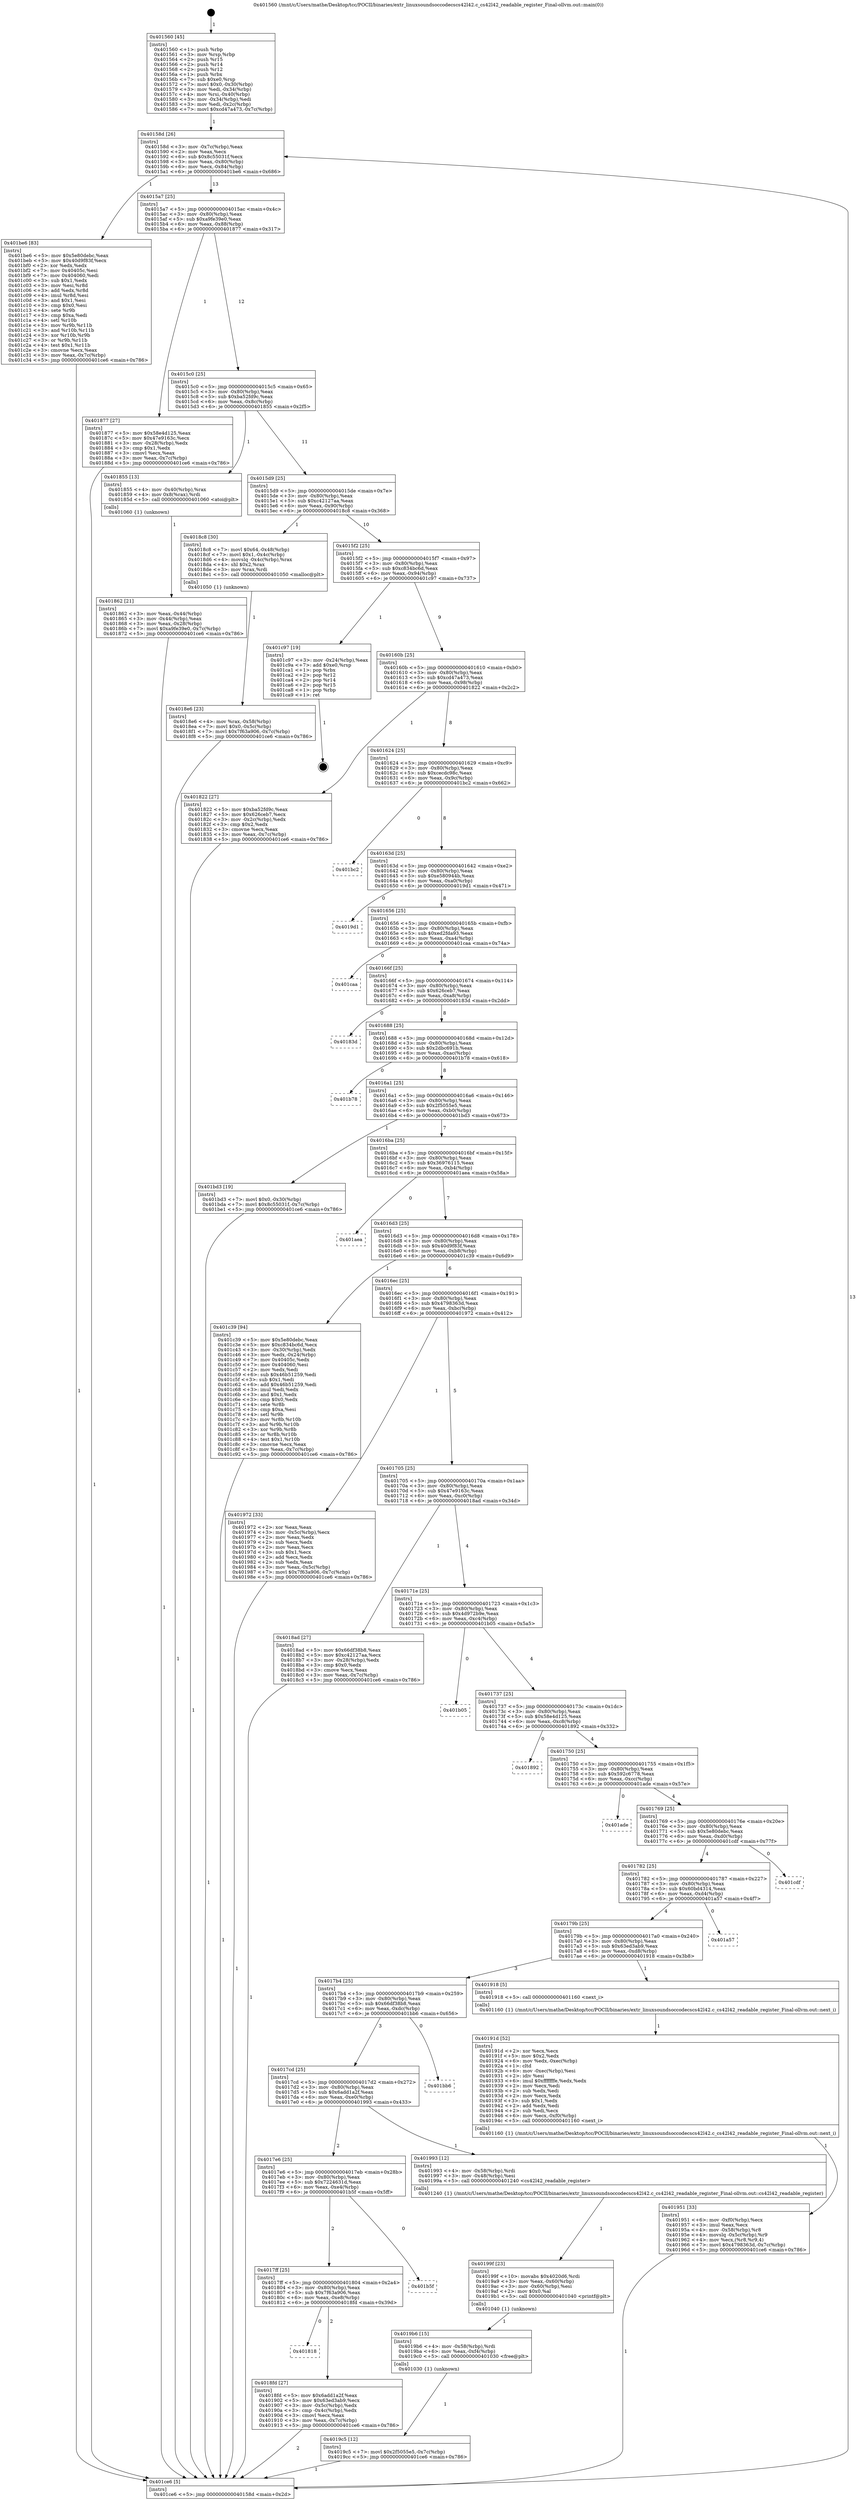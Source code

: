 digraph "0x401560" {
  label = "0x401560 (/mnt/c/Users/mathe/Desktop/tcc/POCII/binaries/extr_linuxsoundsoccodecscs42l42.c_cs42l42_readable_register_Final-ollvm.out::main(0))"
  labelloc = "t"
  node[shape=record]

  Entry [label="",width=0.3,height=0.3,shape=circle,fillcolor=black,style=filled]
  "0x40158d" [label="{
     0x40158d [26]\l
     | [instrs]\l
     &nbsp;&nbsp;0x40158d \<+3\>: mov -0x7c(%rbp),%eax\l
     &nbsp;&nbsp;0x401590 \<+2\>: mov %eax,%ecx\l
     &nbsp;&nbsp;0x401592 \<+6\>: sub $0x8c55031f,%ecx\l
     &nbsp;&nbsp;0x401598 \<+3\>: mov %eax,-0x80(%rbp)\l
     &nbsp;&nbsp;0x40159b \<+6\>: mov %ecx,-0x84(%rbp)\l
     &nbsp;&nbsp;0x4015a1 \<+6\>: je 0000000000401be6 \<main+0x686\>\l
  }"]
  "0x401be6" [label="{
     0x401be6 [83]\l
     | [instrs]\l
     &nbsp;&nbsp;0x401be6 \<+5\>: mov $0x5e80debc,%eax\l
     &nbsp;&nbsp;0x401beb \<+5\>: mov $0x40d9f83f,%ecx\l
     &nbsp;&nbsp;0x401bf0 \<+2\>: xor %edx,%edx\l
     &nbsp;&nbsp;0x401bf2 \<+7\>: mov 0x40405c,%esi\l
     &nbsp;&nbsp;0x401bf9 \<+7\>: mov 0x404060,%edi\l
     &nbsp;&nbsp;0x401c00 \<+3\>: sub $0x1,%edx\l
     &nbsp;&nbsp;0x401c03 \<+3\>: mov %esi,%r8d\l
     &nbsp;&nbsp;0x401c06 \<+3\>: add %edx,%r8d\l
     &nbsp;&nbsp;0x401c09 \<+4\>: imul %r8d,%esi\l
     &nbsp;&nbsp;0x401c0d \<+3\>: and $0x1,%esi\l
     &nbsp;&nbsp;0x401c10 \<+3\>: cmp $0x0,%esi\l
     &nbsp;&nbsp;0x401c13 \<+4\>: sete %r9b\l
     &nbsp;&nbsp;0x401c17 \<+3\>: cmp $0xa,%edi\l
     &nbsp;&nbsp;0x401c1a \<+4\>: setl %r10b\l
     &nbsp;&nbsp;0x401c1e \<+3\>: mov %r9b,%r11b\l
     &nbsp;&nbsp;0x401c21 \<+3\>: and %r10b,%r11b\l
     &nbsp;&nbsp;0x401c24 \<+3\>: xor %r10b,%r9b\l
     &nbsp;&nbsp;0x401c27 \<+3\>: or %r9b,%r11b\l
     &nbsp;&nbsp;0x401c2a \<+4\>: test $0x1,%r11b\l
     &nbsp;&nbsp;0x401c2e \<+3\>: cmovne %ecx,%eax\l
     &nbsp;&nbsp;0x401c31 \<+3\>: mov %eax,-0x7c(%rbp)\l
     &nbsp;&nbsp;0x401c34 \<+5\>: jmp 0000000000401ce6 \<main+0x786\>\l
  }"]
  "0x4015a7" [label="{
     0x4015a7 [25]\l
     | [instrs]\l
     &nbsp;&nbsp;0x4015a7 \<+5\>: jmp 00000000004015ac \<main+0x4c\>\l
     &nbsp;&nbsp;0x4015ac \<+3\>: mov -0x80(%rbp),%eax\l
     &nbsp;&nbsp;0x4015af \<+5\>: sub $0xa9fe39e0,%eax\l
     &nbsp;&nbsp;0x4015b4 \<+6\>: mov %eax,-0x88(%rbp)\l
     &nbsp;&nbsp;0x4015ba \<+6\>: je 0000000000401877 \<main+0x317\>\l
  }"]
  Exit [label="",width=0.3,height=0.3,shape=circle,fillcolor=black,style=filled,peripheries=2]
  "0x401877" [label="{
     0x401877 [27]\l
     | [instrs]\l
     &nbsp;&nbsp;0x401877 \<+5\>: mov $0x58e4d125,%eax\l
     &nbsp;&nbsp;0x40187c \<+5\>: mov $0x47e9163c,%ecx\l
     &nbsp;&nbsp;0x401881 \<+3\>: mov -0x28(%rbp),%edx\l
     &nbsp;&nbsp;0x401884 \<+3\>: cmp $0x1,%edx\l
     &nbsp;&nbsp;0x401887 \<+3\>: cmovl %ecx,%eax\l
     &nbsp;&nbsp;0x40188a \<+3\>: mov %eax,-0x7c(%rbp)\l
     &nbsp;&nbsp;0x40188d \<+5\>: jmp 0000000000401ce6 \<main+0x786\>\l
  }"]
  "0x4015c0" [label="{
     0x4015c0 [25]\l
     | [instrs]\l
     &nbsp;&nbsp;0x4015c0 \<+5\>: jmp 00000000004015c5 \<main+0x65\>\l
     &nbsp;&nbsp;0x4015c5 \<+3\>: mov -0x80(%rbp),%eax\l
     &nbsp;&nbsp;0x4015c8 \<+5\>: sub $0xba52fd9c,%eax\l
     &nbsp;&nbsp;0x4015cd \<+6\>: mov %eax,-0x8c(%rbp)\l
     &nbsp;&nbsp;0x4015d3 \<+6\>: je 0000000000401855 \<main+0x2f5\>\l
  }"]
  "0x4019c5" [label="{
     0x4019c5 [12]\l
     | [instrs]\l
     &nbsp;&nbsp;0x4019c5 \<+7\>: movl $0x2f5055e5,-0x7c(%rbp)\l
     &nbsp;&nbsp;0x4019cc \<+5\>: jmp 0000000000401ce6 \<main+0x786\>\l
  }"]
  "0x401855" [label="{
     0x401855 [13]\l
     | [instrs]\l
     &nbsp;&nbsp;0x401855 \<+4\>: mov -0x40(%rbp),%rax\l
     &nbsp;&nbsp;0x401859 \<+4\>: mov 0x8(%rax),%rdi\l
     &nbsp;&nbsp;0x40185d \<+5\>: call 0000000000401060 \<atoi@plt\>\l
     | [calls]\l
     &nbsp;&nbsp;0x401060 \{1\} (unknown)\l
  }"]
  "0x4015d9" [label="{
     0x4015d9 [25]\l
     | [instrs]\l
     &nbsp;&nbsp;0x4015d9 \<+5\>: jmp 00000000004015de \<main+0x7e\>\l
     &nbsp;&nbsp;0x4015de \<+3\>: mov -0x80(%rbp),%eax\l
     &nbsp;&nbsp;0x4015e1 \<+5\>: sub $0xc42127aa,%eax\l
     &nbsp;&nbsp;0x4015e6 \<+6\>: mov %eax,-0x90(%rbp)\l
     &nbsp;&nbsp;0x4015ec \<+6\>: je 00000000004018c8 \<main+0x368\>\l
  }"]
  "0x4019b6" [label="{
     0x4019b6 [15]\l
     | [instrs]\l
     &nbsp;&nbsp;0x4019b6 \<+4\>: mov -0x58(%rbp),%rdi\l
     &nbsp;&nbsp;0x4019ba \<+6\>: mov %eax,-0xf4(%rbp)\l
     &nbsp;&nbsp;0x4019c0 \<+5\>: call 0000000000401030 \<free@plt\>\l
     | [calls]\l
     &nbsp;&nbsp;0x401030 \{1\} (unknown)\l
  }"]
  "0x4018c8" [label="{
     0x4018c8 [30]\l
     | [instrs]\l
     &nbsp;&nbsp;0x4018c8 \<+7\>: movl $0x64,-0x48(%rbp)\l
     &nbsp;&nbsp;0x4018cf \<+7\>: movl $0x1,-0x4c(%rbp)\l
     &nbsp;&nbsp;0x4018d6 \<+4\>: movslq -0x4c(%rbp),%rax\l
     &nbsp;&nbsp;0x4018da \<+4\>: shl $0x2,%rax\l
     &nbsp;&nbsp;0x4018de \<+3\>: mov %rax,%rdi\l
     &nbsp;&nbsp;0x4018e1 \<+5\>: call 0000000000401050 \<malloc@plt\>\l
     | [calls]\l
     &nbsp;&nbsp;0x401050 \{1\} (unknown)\l
  }"]
  "0x4015f2" [label="{
     0x4015f2 [25]\l
     | [instrs]\l
     &nbsp;&nbsp;0x4015f2 \<+5\>: jmp 00000000004015f7 \<main+0x97\>\l
     &nbsp;&nbsp;0x4015f7 \<+3\>: mov -0x80(%rbp),%eax\l
     &nbsp;&nbsp;0x4015fa \<+5\>: sub $0xc834bc6d,%eax\l
     &nbsp;&nbsp;0x4015ff \<+6\>: mov %eax,-0x94(%rbp)\l
     &nbsp;&nbsp;0x401605 \<+6\>: je 0000000000401c97 \<main+0x737\>\l
  }"]
  "0x40199f" [label="{
     0x40199f [23]\l
     | [instrs]\l
     &nbsp;&nbsp;0x40199f \<+10\>: movabs $0x4020d6,%rdi\l
     &nbsp;&nbsp;0x4019a9 \<+3\>: mov %eax,-0x60(%rbp)\l
     &nbsp;&nbsp;0x4019ac \<+3\>: mov -0x60(%rbp),%esi\l
     &nbsp;&nbsp;0x4019af \<+2\>: mov $0x0,%al\l
     &nbsp;&nbsp;0x4019b1 \<+5\>: call 0000000000401040 \<printf@plt\>\l
     | [calls]\l
     &nbsp;&nbsp;0x401040 \{1\} (unknown)\l
  }"]
  "0x401c97" [label="{
     0x401c97 [19]\l
     | [instrs]\l
     &nbsp;&nbsp;0x401c97 \<+3\>: mov -0x24(%rbp),%eax\l
     &nbsp;&nbsp;0x401c9a \<+7\>: add $0xe0,%rsp\l
     &nbsp;&nbsp;0x401ca1 \<+1\>: pop %rbx\l
     &nbsp;&nbsp;0x401ca2 \<+2\>: pop %r12\l
     &nbsp;&nbsp;0x401ca4 \<+2\>: pop %r14\l
     &nbsp;&nbsp;0x401ca6 \<+2\>: pop %r15\l
     &nbsp;&nbsp;0x401ca8 \<+1\>: pop %rbp\l
     &nbsp;&nbsp;0x401ca9 \<+1\>: ret\l
  }"]
  "0x40160b" [label="{
     0x40160b [25]\l
     | [instrs]\l
     &nbsp;&nbsp;0x40160b \<+5\>: jmp 0000000000401610 \<main+0xb0\>\l
     &nbsp;&nbsp;0x401610 \<+3\>: mov -0x80(%rbp),%eax\l
     &nbsp;&nbsp;0x401613 \<+5\>: sub $0xcd47a473,%eax\l
     &nbsp;&nbsp;0x401618 \<+6\>: mov %eax,-0x98(%rbp)\l
     &nbsp;&nbsp;0x40161e \<+6\>: je 0000000000401822 \<main+0x2c2\>\l
  }"]
  "0x401951" [label="{
     0x401951 [33]\l
     | [instrs]\l
     &nbsp;&nbsp;0x401951 \<+6\>: mov -0xf0(%rbp),%ecx\l
     &nbsp;&nbsp;0x401957 \<+3\>: imul %eax,%ecx\l
     &nbsp;&nbsp;0x40195a \<+4\>: mov -0x58(%rbp),%r8\l
     &nbsp;&nbsp;0x40195e \<+4\>: movslq -0x5c(%rbp),%r9\l
     &nbsp;&nbsp;0x401962 \<+4\>: mov %ecx,(%r8,%r9,4)\l
     &nbsp;&nbsp;0x401966 \<+7\>: movl $0x4798363d,-0x7c(%rbp)\l
     &nbsp;&nbsp;0x40196d \<+5\>: jmp 0000000000401ce6 \<main+0x786\>\l
  }"]
  "0x401822" [label="{
     0x401822 [27]\l
     | [instrs]\l
     &nbsp;&nbsp;0x401822 \<+5\>: mov $0xba52fd9c,%eax\l
     &nbsp;&nbsp;0x401827 \<+5\>: mov $0x626ceb7,%ecx\l
     &nbsp;&nbsp;0x40182c \<+3\>: mov -0x2c(%rbp),%edx\l
     &nbsp;&nbsp;0x40182f \<+3\>: cmp $0x2,%edx\l
     &nbsp;&nbsp;0x401832 \<+3\>: cmovne %ecx,%eax\l
     &nbsp;&nbsp;0x401835 \<+3\>: mov %eax,-0x7c(%rbp)\l
     &nbsp;&nbsp;0x401838 \<+5\>: jmp 0000000000401ce6 \<main+0x786\>\l
  }"]
  "0x401624" [label="{
     0x401624 [25]\l
     | [instrs]\l
     &nbsp;&nbsp;0x401624 \<+5\>: jmp 0000000000401629 \<main+0xc9\>\l
     &nbsp;&nbsp;0x401629 \<+3\>: mov -0x80(%rbp),%eax\l
     &nbsp;&nbsp;0x40162c \<+5\>: sub $0xcecdc98c,%eax\l
     &nbsp;&nbsp;0x401631 \<+6\>: mov %eax,-0x9c(%rbp)\l
     &nbsp;&nbsp;0x401637 \<+6\>: je 0000000000401bc2 \<main+0x662\>\l
  }"]
  "0x401ce6" [label="{
     0x401ce6 [5]\l
     | [instrs]\l
     &nbsp;&nbsp;0x401ce6 \<+5\>: jmp 000000000040158d \<main+0x2d\>\l
  }"]
  "0x401560" [label="{
     0x401560 [45]\l
     | [instrs]\l
     &nbsp;&nbsp;0x401560 \<+1\>: push %rbp\l
     &nbsp;&nbsp;0x401561 \<+3\>: mov %rsp,%rbp\l
     &nbsp;&nbsp;0x401564 \<+2\>: push %r15\l
     &nbsp;&nbsp;0x401566 \<+2\>: push %r14\l
     &nbsp;&nbsp;0x401568 \<+2\>: push %r12\l
     &nbsp;&nbsp;0x40156a \<+1\>: push %rbx\l
     &nbsp;&nbsp;0x40156b \<+7\>: sub $0xe0,%rsp\l
     &nbsp;&nbsp;0x401572 \<+7\>: movl $0x0,-0x30(%rbp)\l
     &nbsp;&nbsp;0x401579 \<+3\>: mov %edi,-0x34(%rbp)\l
     &nbsp;&nbsp;0x40157c \<+4\>: mov %rsi,-0x40(%rbp)\l
     &nbsp;&nbsp;0x401580 \<+3\>: mov -0x34(%rbp),%edi\l
     &nbsp;&nbsp;0x401583 \<+3\>: mov %edi,-0x2c(%rbp)\l
     &nbsp;&nbsp;0x401586 \<+7\>: movl $0xcd47a473,-0x7c(%rbp)\l
  }"]
  "0x401862" [label="{
     0x401862 [21]\l
     | [instrs]\l
     &nbsp;&nbsp;0x401862 \<+3\>: mov %eax,-0x44(%rbp)\l
     &nbsp;&nbsp;0x401865 \<+3\>: mov -0x44(%rbp),%eax\l
     &nbsp;&nbsp;0x401868 \<+3\>: mov %eax,-0x28(%rbp)\l
     &nbsp;&nbsp;0x40186b \<+7\>: movl $0xa9fe39e0,-0x7c(%rbp)\l
     &nbsp;&nbsp;0x401872 \<+5\>: jmp 0000000000401ce6 \<main+0x786\>\l
  }"]
  "0x40191d" [label="{
     0x40191d [52]\l
     | [instrs]\l
     &nbsp;&nbsp;0x40191d \<+2\>: xor %ecx,%ecx\l
     &nbsp;&nbsp;0x40191f \<+5\>: mov $0x2,%edx\l
     &nbsp;&nbsp;0x401924 \<+6\>: mov %edx,-0xec(%rbp)\l
     &nbsp;&nbsp;0x40192a \<+1\>: cltd\l
     &nbsp;&nbsp;0x40192b \<+6\>: mov -0xec(%rbp),%esi\l
     &nbsp;&nbsp;0x401931 \<+2\>: idiv %esi\l
     &nbsp;&nbsp;0x401933 \<+6\>: imul $0xfffffffe,%edx,%edx\l
     &nbsp;&nbsp;0x401939 \<+2\>: mov %ecx,%edi\l
     &nbsp;&nbsp;0x40193b \<+2\>: sub %edx,%edi\l
     &nbsp;&nbsp;0x40193d \<+2\>: mov %ecx,%edx\l
     &nbsp;&nbsp;0x40193f \<+3\>: sub $0x1,%edx\l
     &nbsp;&nbsp;0x401942 \<+2\>: add %edx,%edi\l
     &nbsp;&nbsp;0x401944 \<+2\>: sub %edi,%ecx\l
     &nbsp;&nbsp;0x401946 \<+6\>: mov %ecx,-0xf0(%rbp)\l
     &nbsp;&nbsp;0x40194c \<+5\>: call 0000000000401160 \<next_i\>\l
     | [calls]\l
     &nbsp;&nbsp;0x401160 \{1\} (/mnt/c/Users/mathe/Desktop/tcc/POCII/binaries/extr_linuxsoundsoccodecscs42l42.c_cs42l42_readable_register_Final-ollvm.out::next_i)\l
  }"]
  "0x401bc2" [label="{
     0x401bc2\l
  }", style=dashed]
  "0x40163d" [label="{
     0x40163d [25]\l
     | [instrs]\l
     &nbsp;&nbsp;0x40163d \<+5\>: jmp 0000000000401642 \<main+0xe2\>\l
     &nbsp;&nbsp;0x401642 \<+3\>: mov -0x80(%rbp),%eax\l
     &nbsp;&nbsp;0x401645 \<+5\>: sub $0xe580944b,%eax\l
     &nbsp;&nbsp;0x40164a \<+6\>: mov %eax,-0xa0(%rbp)\l
     &nbsp;&nbsp;0x401650 \<+6\>: je 00000000004019d1 \<main+0x471\>\l
  }"]
  "0x401818" [label="{
     0x401818\l
  }", style=dashed]
  "0x4019d1" [label="{
     0x4019d1\l
  }", style=dashed]
  "0x401656" [label="{
     0x401656 [25]\l
     | [instrs]\l
     &nbsp;&nbsp;0x401656 \<+5\>: jmp 000000000040165b \<main+0xfb\>\l
     &nbsp;&nbsp;0x40165b \<+3\>: mov -0x80(%rbp),%eax\l
     &nbsp;&nbsp;0x40165e \<+5\>: sub $0xed2fda93,%eax\l
     &nbsp;&nbsp;0x401663 \<+6\>: mov %eax,-0xa4(%rbp)\l
     &nbsp;&nbsp;0x401669 \<+6\>: je 0000000000401caa \<main+0x74a\>\l
  }"]
  "0x4018fd" [label="{
     0x4018fd [27]\l
     | [instrs]\l
     &nbsp;&nbsp;0x4018fd \<+5\>: mov $0x6add1a2f,%eax\l
     &nbsp;&nbsp;0x401902 \<+5\>: mov $0x63ed3ab9,%ecx\l
     &nbsp;&nbsp;0x401907 \<+3\>: mov -0x5c(%rbp),%edx\l
     &nbsp;&nbsp;0x40190a \<+3\>: cmp -0x4c(%rbp),%edx\l
     &nbsp;&nbsp;0x40190d \<+3\>: cmovl %ecx,%eax\l
     &nbsp;&nbsp;0x401910 \<+3\>: mov %eax,-0x7c(%rbp)\l
     &nbsp;&nbsp;0x401913 \<+5\>: jmp 0000000000401ce6 \<main+0x786\>\l
  }"]
  "0x401caa" [label="{
     0x401caa\l
  }", style=dashed]
  "0x40166f" [label="{
     0x40166f [25]\l
     | [instrs]\l
     &nbsp;&nbsp;0x40166f \<+5\>: jmp 0000000000401674 \<main+0x114\>\l
     &nbsp;&nbsp;0x401674 \<+3\>: mov -0x80(%rbp),%eax\l
     &nbsp;&nbsp;0x401677 \<+5\>: sub $0x626ceb7,%eax\l
     &nbsp;&nbsp;0x40167c \<+6\>: mov %eax,-0xa8(%rbp)\l
     &nbsp;&nbsp;0x401682 \<+6\>: je 000000000040183d \<main+0x2dd\>\l
  }"]
  "0x4017ff" [label="{
     0x4017ff [25]\l
     | [instrs]\l
     &nbsp;&nbsp;0x4017ff \<+5\>: jmp 0000000000401804 \<main+0x2a4\>\l
     &nbsp;&nbsp;0x401804 \<+3\>: mov -0x80(%rbp),%eax\l
     &nbsp;&nbsp;0x401807 \<+5\>: sub $0x7f63a906,%eax\l
     &nbsp;&nbsp;0x40180c \<+6\>: mov %eax,-0xe8(%rbp)\l
     &nbsp;&nbsp;0x401812 \<+6\>: je 00000000004018fd \<main+0x39d\>\l
  }"]
  "0x40183d" [label="{
     0x40183d\l
  }", style=dashed]
  "0x401688" [label="{
     0x401688 [25]\l
     | [instrs]\l
     &nbsp;&nbsp;0x401688 \<+5\>: jmp 000000000040168d \<main+0x12d\>\l
     &nbsp;&nbsp;0x40168d \<+3\>: mov -0x80(%rbp),%eax\l
     &nbsp;&nbsp;0x401690 \<+5\>: sub $0x2dbc691b,%eax\l
     &nbsp;&nbsp;0x401695 \<+6\>: mov %eax,-0xac(%rbp)\l
     &nbsp;&nbsp;0x40169b \<+6\>: je 0000000000401b78 \<main+0x618\>\l
  }"]
  "0x401b5f" [label="{
     0x401b5f\l
  }", style=dashed]
  "0x401b78" [label="{
     0x401b78\l
  }", style=dashed]
  "0x4016a1" [label="{
     0x4016a1 [25]\l
     | [instrs]\l
     &nbsp;&nbsp;0x4016a1 \<+5\>: jmp 00000000004016a6 \<main+0x146\>\l
     &nbsp;&nbsp;0x4016a6 \<+3\>: mov -0x80(%rbp),%eax\l
     &nbsp;&nbsp;0x4016a9 \<+5\>: sub $0x2f5055e5,%eax\l
     &nbsp;&nbsp;0x4016ae \<+6\>: mov %eax,-0xb0(%rbp)\l
     &nbsp;&nbsp;0x4016b4 \<+6\>: je 0000000000401bd3 \<main+0x673\>\l
  }"]
  "0x4017e6" [label="{
     0x4017e6 [25]\l
     | [instrs]\l
     &nbsp;&nbsp;0x4017e6 \<+5\>: jmp 00000000004017eb \<main+0x28b\>\l
     &nbsp;&nbsp;0x4017eb \<+3\>: mov -0x80(%rbp),%eax\l
     &nbsp;&nbsp;0x4017ee \<+5\>: sub $0x7224631d,%eax\l
     &nbsp;&nbsp;0x4017f3 \<+6\>: mov %eax,-0xe4(%rbp)\l
     &nbsp;&nbsp;0x4017f9 \<+6\>: je 0000000000401b5f \<main+0x5ff\>\l
  }"]
  "0x401bd3" [label="{
     0x401bd3 [19]\l
     | [instrs]\l
     &nbsp;&nbsp;0x401bd3 \<+7\>: movl $0x0,-0x30(%rbp)\l
     &nbsp;&nbsp;0x401bda \<+7\>: movl $0x8c55031f,-0x7c(%rbp)\l
     &nbsp;&nbsp;0x401be1 \<+5\>: jmp 0000000000401ce6 \<main+0x786\>\l
  }"]
  "0x4016ba" [label="{
     0x4016ba [25]\l
     | [instrs]\l
     &nbsp;&nbsp;0x4016ba \<+5\>: jmp 00000000004016bf \<main+0x15f\>\l
     &nbsp;&nbsp;0x4016bf \<+3\>: mov -0x80(%rbp),%eax\l
     &nbsp;&nbsp;0x4016c2 \<+5\>: sub $0x36976115,%eax\l
     &nbsp;&nbsp;0x4016c7 \<+6\>: mov %eax,-0xb4(%rbp)\l
     &nbsp;&nbsp;0x4016cd \<+6\>: je 0000000000401aea \<main+0x58a\>\l
  }"]
  "0x401993" [label="{
     0x401993 [12]\l
     | [instrs]\l
     &nbsp;&nbsp;0x401993 \<+4\>: mov -0x58(%rbp),%rdi\l
     &nbsp;&nbsp;0x401997 \<+3\>: mov -0x48(%rbp),%esi\l
     &nbsp;&nbsp;0x40199a \<+5\>: call 0000000000401240 \<cs42l42_readable_register\>\l
     | [calls]\l
     &nbsp;&nbsp;0x401240 \{1\} (/mnt/c/Users/mathe/Desktop/tcc/POCII/binaries/extr_linuxsoundsoccodecscs42l42.c_cs42l42_readable_register_Final-ollvm.out::cs42l42_readable_register)\l
  }"]
  "0x401aea" [label="{
     0x401aea\l
  }", style=dashed]
  "0x4016d3" [label="{
     0x4016d3 [25]\l
     | [instrs]\l
     &nbsp;&nbsp;0x4016d3 \<+5\>: jmp 00000000004016d8 \<main+0x178\>\l
     &nbsp;&nbsp;0x4016d8 \<+3\>: mov -0x80(%rbp),%eax\l
     &nbsp;&nbsp;0x4016db \<+5\>: sub $0x40d9f83f,%eax\l
     &nbsp;&nbsp;0x4016e0 \<+6\>: mov %eax,-0xb8(%rbp)\l
     &nbsp;&nbsp;0x4016e6 \<+6\>: je 0000000000401c39 \<main+0x6d9\>\l
  }"]
  "0x4017cd" [label="{
     0x4017cd [25]\l
     | [instrs]\l
     &nbsp;&nbsp;0x4017cd \<+5\>: jmp 00000000004017d2 \<main+0x272\>\l
     &nbsp;&nbsp;0x4017d2 \<+3\>: mov -0x80(%rbp),%eax\l
     &nbsp;&nbsp;0x4017d5 \<+5\>: sub $0x6add1a2f,%eax\l
     &nbsp;&nbsp;0x4017da \<+6\>: mov %eax,-0xe0(%rbp)\l
     &nbsp;&nbsp;0x4017e0 \<+6\>: je 0000000000401993 \<main+0x433\>\l
  }"]
  "0x401c39" [label="{
     0x401c39 [94]\l
     | [instrs]\l
     &nbsp;&nbsp;0x401c39 \<+5\>: mov $0x5e80debc,%eax\l
     &nbsp;&nbsp;0x401c3e \<+5\>: mov $0xc834bc6d,%ecx\l
     &nbsp;&nbsp;0x401c43 \<+3\>: mov -0x30(%rbp),%edx\l
     &nbsp;&nbsp;0x401c46 \<+3\>: mov %edx,-0x24(%rbp)\l
     &nbsp;&nbsp;0x401c49 \<+7\>: mov 0x40405c,%edx\l
     &nbsp;&nbsp;0x401c50 \<+7\>: mov 0x404060,%esi\l
     &nbsp;&nbsp;0x401c57 \<+2\>: mov %edx,%edi\l
     &nbsp;&nbsp;0x401c59 \<+6\>: sub $0x46b51259,%edi\l
     &nbsp;&nbsp;0x401c5f \<+3\>: sub $0x1,%edi\l
     &nbsp;&nbsp;0x401c62 \<+6\>: add $0x46b51259,%edi\l
     &nbsp;&nbsp;0x401c68 \<+3\>: imul %edi,%edx\l
     &nbsp;&nbsp;0x401c6b \<+3\>: and $0x1,%edx\l
     &nbsp;&nbsp;0x401c6e \<+3\>: cmp $0x0,%edx\l
     &nbsp;&nbsp;0x401c71 \<+4\>: sete %r8b\l
     &nbsp;&nbsp;0x401c75 \<+3\>: cmp $0xa,%esi\l
     &nbsp;&nbsp;0x401c78 \<+4\>: setl %r9b\l
     &nbsp;&nbsp;0x401c7c \<+3\>: mov %r8b,%r10b\l
     &nbsp;&nbsp;0x401c7f \<+3\>: and %r9b,%r10b\l
     &nbsp;&nbsp;0x401c82 \<+3\>: xor %r9b,%r8b\l
     &nbsp;&nbsp;0x401c85 \<+3\>: or %r8b,%r10b\l
     &nbsp;&nbsp;0x401c88 \<+4\>: test $0x1,%r10b\l
     &nbsp;&nbsp;0x401c8c \<+3\>: cmovne %ecx,%eax\l
     &nbsp;&nbsp;0x401c8f \<+3\>: mov %eax,-0x7c(%rbp)\l
     &nbsp;&nbsp;0x401c92 \<+5\>: jmp 0000000000401ce6 \<main+0x786\>\l
  }"]
  "0x4016ec" [label="{
     0x4016ec [25]\l
     | [instrs]\l
     &nbsp;&nbsp;0x4016ec \<+5\>: jmp 00000000004016f1 \<main+0x191\>\l
     &nbsp;&nbsp;0x4016f1 \<+3\>: mov -0x80(%rbp),%eax\l
     &nbsp;&nbsp;0x4016f4 \<+5\>: sub $0x4798363d,%eax\l
     &nbsp;&nbsp;0x4016f9 \<+6\>: mov %eax,-0xbc(%rbp)\l
     &nbsp;&nbsp;0x4016ff \<+6\>: je 0000000000401972 \<main+0x412\>\l
  }"]
  "0x401bb6" [label="{
     0x401bb6\l
  }", style=dashed]
  "0x401972" [label="{
     0x401972 [33]\l
     | [instrs]\l
     &nbsp;&nbsp;0x401972 \<+2\>: xor %eax,%eax\l
     &nbsp;&nbsp;0x401974 \<+3\>: mov -0x5c(%rbp),%ecx\l
     &nbsp;&nbsp;0x401977 \<+2\>: mov %eax,%edx\l
     &nbsp;&nbsp;0x401979 \<+2\>: sub %ecx,%edx\l
     &nbsp;&nbsp;0x40197b \<+2\>: mov %eax,%ecx\l
     &nbsp;&nbsp;0x40197d \<+3\>: sub $0x1,%ecx\l
     &nbsp;&nbsp;0x401980 \<+2\>: add %ecx,%edx\l
     &nbsp;&nbsp;0x401982 \<+2\>: sub %edx,%eax\l
     &nbsp;&nbsp;0x401984 \<+3\>: mov %eax,-0x5c(%rbp)\l
     &nbsp;&nbsp;0x401987 \<+7\>: movl $0x7f63a906,-0x7c(%rbp)\l
     &nbsp;&nbsp;0x40198e \<+5\>: jmp 0000000000401ce6 \<main+0x786\>\l
  }"]
  "0x401705" [label="{
     0x401705 [25]\l
     | [instrs]\l
     &nbsp;&nbsp;0x401705 \<+5\>: jmp 000000000040170a \<main+0x1aa\>\l
     &nbsp;&nbsp;0x40170a \<+3\>: mov -0x80(%rbp),%eax\l
     &nbsp;&nbsp;0x40170d \<+5\>: sub $0x47e9163c,%eax\l
     &nbsp;&nbsp;0x401712 \<+6\>: mov %eax,-0xc0(%rbp)\l
     &nbsp;&nbsp;0x401718 \<+6\>: je 00000000004018ad \<main+0x34d\>\l
  }"]
  "0x4017b4" [label="{
     0x4017b4 [25]\l
     | [instrs]\l
     &nbsp;&nbsp;0x4017b4 \<+5\>: jmp 00000000004017b9 \<main+0x259\>\l
     &nbsp;&nbsp;0x4017b9 \<+3\>: mov -0x80(%rbp),%eax\l
     &nbsp;&nbsp;0x4017bc \<+5\>: sub $0x66df38b8,%eax\l
     &nbsp;&nbsp;0x4017c1 \<+6\>: mov %eax,-0xdc(%rbp)\l
     &nbsp;&nbsp;0x4017c7 \<+6\>: je 0000000000401bb6 \<main+0x656\>\l
  }"]
  "0x4018ad" [label="{
     0x4018ad [27]\l
     | [instrs]\l
     &nbsp;&nbsp;0x4018ad \<+5\>: mov $0x66df38b8,%eax\l
     &nbsp;&nbsp;0x4018b2 \<+5\>: mov $0xc42127aa,%ecx\l
     &nbsp;&nbsp;0x4018b7 \<+3\>: mov -0x28(%rbp),%edx\l
     &nbsp;&nbsp;0x4018ba \<+3\>: cmp $0x0,%edx\l
     &nbsp;&nbsp;0x4018bd \<+3\>: cmove %ecx,%eax\l
     &nbsp;&nbsp;0x4018c0 \<+3\>: mov %eax,-0x7c(%rbp)\l
     &nbsp;&nbsp;0x4018c3 \<+5\>: jmp 0000000000401ce6 \<main+0x786\>\l
  }"]
  "0x40171e" [label="{
     0x40171e [25]\l
     | [instrs]\l
     &nbsp;&nbsp;0x40171e \<+5\>: jmp 0000000000401723 \<main+0x1c3\>\l
     &nbsp;&nbsp;0x401723 \<+3\>: mov -0x80(%rbp),%eax\l
     &nbsp;&nbsp;0x401726 \<+5\>: sub $0x4d972b9e,%eax\l
     &nbsp;&nbsp;0x40172b \<+6\>: mov %eax,-0xc4(%rbp)\l
     &nbsp;&nbsp;0x401731 \<+6\>: je 0000000000401b05 \<main+0x5a5\>\l
  }"]
  "0x4018e6" [label="{
     0x4018e6 [23]\l
     | [instrs]\l
     &nbsp;&nbsp;0x4018e6 \<+4\>: mov %rax,-0x58(%rbp)\l
     &nbsp;&nbsp;0x4018ea \<+7\>: movl $0x0,-0x5c(%rbp)\l
     &nbsp;&nbsp;0x4018f1 \<+7\>: movl $0x7f63a906,-0x7c(%rbp)\l
     &nbsp;&nbsp;0x4018f8 \<+5\>: jmp 0000000000401ce6 \<main+0x786\>\l
  }"]
  "0x401918" [label="{
     0x401918 [5]\l
     | [instrs]\l
     &nbsp;&nbsp;0x401918 \<+5\>: call 0000000000401160 \<next_i\>\l
     | [calls]\l
     &nbsp;&nbsp;0x401160 \{1\} (/mnt/c/Users/mathe/Desktop/tcc/POCII/binaries/extr_linuxsoundsoccodecscs42l42.c_cs42l42_readable_register_Final-ollvm.out::next_i)\l
  }"]
  "0x401b05" [label="{
     0x401b05\l
  }", style=dashed]
  "0x401737" [label="{
     0x401737 [25]\l
     | [instrs]\l
     &nbsp;&nbsp;0x401737 \<+5\>: jmp 000000000040173c \<main+0x1dc\>\l
     &nbsp;&nbsp;0x40173c \<+3\>: mov -0x80(%rbp),%eax\l
     &nbsp;&nbsp;0x40173f \<+5\>: sub $0x58e4d125,%eax\l
     &nbsp;&nbsp;0x401744 \<+6\>: mov %eax,-0xc8(%rbp)\l
     &nbsp;&nbsp;0x40174a \<+6\>: je 0000000000401892 \<main+0x332\>\l
  }"]
  "0x40179b" [label="{
     0x40179b [25]\l
     | [instrs]\l
     &nbsp;&nbsp;0x40179b \<+5\>: jmp 00000000004017a0 \<main+0x240\>\l
     &nbsp;&nbsp;0x4017a0 \<+3\>: mov -0x80(%rbp),%eax\l
     &nbsp;&nbsp;0x4017a3 \<+5\>: sub $0x63ed3ab9,%eax\l
     &nbsp;&nbsp;0x4017a8 \<+6\>: mov %eax,-0xd8(%rbp)\l
     &nbsp;&nbsp;0x4017ae \<+6\>: je 0000000000401918 \<main+0x3b8\>\l
  }"]
  "0x401892" [label="{
     0x401892\l
  }", style=dashed]
  "0x401750" [label="{
     0x401750 [25]\l
     | [instrs]\l
     &nbsp;&nbsp;0x401750 \<+5\>: jmp 0000000000401755 \<main+0x1f5\>\l
     &nbsp;&nbsp;0x401755 \<+3\>: mov -0x80(%rbp),%eax\l
     &nbsp;&nbsp;0x401758 \<+5\>: sub $0x592c6778,%eax\l
     &nbsp;&nbsp;0x40175d \<+6\>: mov %eax,-0xcc(%rbp)\l
     &nbsp;&nbsp;0x401763 \<+6\>: je 0000000000401ade \<main+0x57e\>\l
  }"]
  "0x401a57" [label="{
     0x401a57\l
  }", style=dashed]
  "0x401ade" [label="{
     0x401ade\l
  }", style=dashed]
  "0x401769" [label="{
     0x401769 [25]\l
     | [instrs]\l
     &nbsp;&nbsp;0x401769 \<+5\>: jmp 000000000040176e \<main+0x20e\>\l
     &nbsp;&nbsp;0x40176e \<+3\>: mov -0x80(%rbp),%eax\l
     &nbsp;&nbsp;0x401771 \<+5\>: sub $0x5e80debc,%eax\l
     &nbsp;&nbsp;0x401776 \<+6\>: mov %eax,-0xd0(%rbp)\l
     &nbsp;&nbsp;0x40177c \<+6\>: je 0000000000401cdf \<main+0x77f\>\l
  }"]
  "0x401782" [label="{
     0x401782 [25]\l
     | [instrs]\l
     &nbsp;&nbsp;0x401782 \<+5\>: jmp 0000000000401787 \<main+0x227\>\l
     &nbsp;&nbsp;0x401787 \<+3\>: mov -0x80(%rbp),%eax\l
     &nbsp;&nbsp;0x40178a \<+5\>: sub $0x60bd4314,%eax\l
     &nbsp;&nbsp;0x40178f \<+6\>: mov %eax,-0xd4(%rbp)\l
     &nbsp;&nbsp;0x401795 \<+6\>: je 0000000000401a57 \<main+0x4f7\>\l
  }"]
  "0x401cdf" [label="{
     0x401cdf\l
  }", style=dashed]
  Entry -> "0x401560" [label=" 1"]
  "0x40158d" -> "0x401be6" [label=" 1"]
  "0x40158d" -> "0x4015a7" [label=" 13"]
  "0x401c97" -> Exit [label=" 1"]
  "0x4015a7" -> "0x401877" [label=" 1"]
  "0x4015a7" -> "0x4015c0" [label=" 12"]
  "0x401c39" -> "0x401ce6" [label=" 1"]
  "0x4015c0" -> "0x401855" [label=" 1"]
  "0x4015c0" -> "0x4015d9" [label=" 11"]
  "0x401be6" -> "0x401ce6" [label=" 1"]
  "0x4015d9" -> "0x4018c8" [label=" 1"]
  "0x4015d9" -> "0x4015f2" [label=" 10"]
  "0x401bd3" -> "0x401ce6" [label=" 1"]
  "0x4015f2" -> "0x401c97" [label=" 1"]
  "0x4015f2" -> "0x40160b" [label=" 9"]
  "0x4019c5" -> "0x401ce6" [label=" 1"]
  "0x40160b" -> "0x401822" [label=" 1"]
  "0x40160b" -> "0x401624" [label=" 8"]
  "0x401822" -> "0x401ce6" [label=" 1"]
  "0x401560" -> "0x40158d" [label=" 1"]
  "0x401ce6" -> "0x40158d" [label=" 13"]
  "0x401855" -> "0x401862" [label=" 1"]
  "0x401862" -> "0x401ce6" [label=" 1"]
  "0x401877" -> "0x401ce6" [label=" 1"]
  "0x4019b6" -> "0x4019c5" [label=" 1"]
  "0x401624" -> "0x401bc2" [label=" 0"]
  "0x401624" -> "0x40163d" [label=" 8"]
  "0x40199f" -> "0x4019b6" [label=" 1"]
  "0x40163d" -> "0x4019d1" [label=" 0"]
  "0x40163d" -> "0x401656" [label=" 8"]
  "0x401993" -> "0x40199f" [label=" 1"]
  "0x401656" -> "0x401caa" [label=" 0"]
  "0x401656" -> "0x40166f" [label=" 8"]
  "0x401972" -> "0x401ce6" [label=" 1"]
  "0x40166f" -> "0x40183d" [label=" 0"]
  "0x40166f" -> "0x401688" [label=" 8"]
  "0x40191d" -> "0x401951" [label=" 1"]
  "0x401688" -> "0x401b78" [label=" 0"]
  "0x401688" -> "0x4016a1" [label=" 8"]
  "0x401918" -> "0x40191d" [label=" 1"]
  "0x4016a1" -> "0x401bd3" [label=" 1"]
  "0x4016a1" -> "0x4016ba" [label=" 7"]
  "0x4017ff" -> "0x401818" [label=" 0"]
  "0x4016ba" -> "0x401aea" [label=" 0"]
  "0x4016ba" -> "0x4016d3" [label=" 7"]
  "0x4017ff" -> "0x4018fd" [label=" 2"]
  "0x4016d3" -> "0x401c39" [label=" 1"]
  "0x4016d3" -> "0x4016ec" [label=" 6"]
  "0x4017e6" -> "0x4017ff" [label=" 2"]
  "0x4016ec" -> "0x401972" [label=" 1"]
  "0x4016ec" -> "0x401705" [label=" 5"]
  "0x4017e6" -> "0x401b5f" [label=" 0"]
  "0x401705" -> "0x4018ad" [label=" 1"]
  "0x401705" -> "0x40171e" [label=" 4"]
  "0x4018ad" -> "0x401ce6" [label=" 1"]
  "0x4018c8" -> "0x4018e6" [label=" 1"]
  "0x4018e6" -> "0x401ce6" [label=" 1"]
  "0x4017cd" -> "0x4017e6" [label=" 2"]
  "0x40171e" -> "0x401b05" [label=" 0"]
  "0x40171e" -> "0x401737" [label=" 4"]
  "0x4017cd" -> "0x401993" [label=" 1"]
  "0x401737" -> "0x401892" [label=" 0"]
  "0x401737" -> "0x401750" [label=" 4"]
  "0x4017b4" -> "0x4017cd" [label=" 3"]
  "0x401750" -> "0x401ade" [label=" 0"]
  "0x401750" -> "0x401769" [label=" 4"]
  "0x4017b4" -> "0x401bb6" [label=" 0"]
  "0x401769" -> "0x401cdf" [label=" 0"]
  "0x401769" -> "0x401782" [label=" 4"]
  "0x4018fd" -> "0x401ce6" [label=" 2"]
  "0x401782" -> "0x401a57" [label=" 0"]
  "0x401782" -> "0x40179b" [label=" 4"]
  "0x401951" -> "0x401ce6" [label=" 1"]
  "0x40179b" -> "0x401918" [label=" 1"]
  "0x40179b" -> "0x4017b4" [label=" 3"]
}
